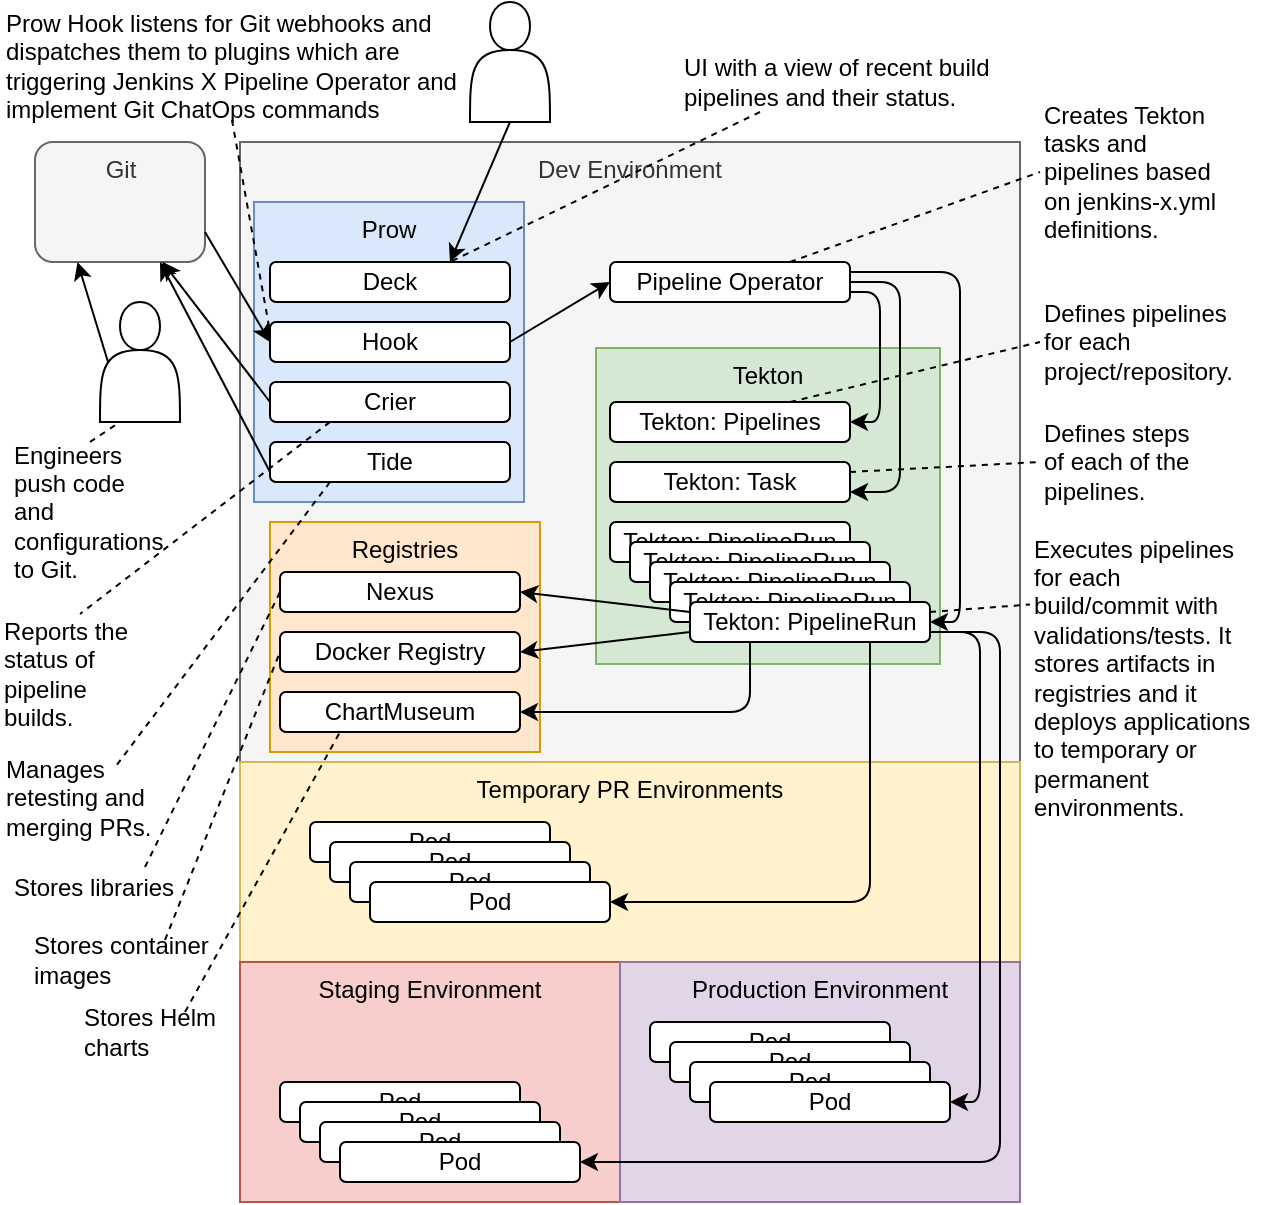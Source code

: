 <mxfile version="10.6.2" type="device"><diagram id="xjwpEXwDKBbFPGSP0DFn" name="Page-1"><mxGraphModel dx="1158" dy="694" grid="1" gridSize="10" guides="1" tooltips="1" connect="1" arrows="1" fold="1" page="1" pageScale="1" pageWidth="850" pageHeight="1100" math="0" shadow="0"><root><mxCell id="0"/><mxCell id="1" parent="0"/><mxCell id="6Nf9DWQ0_xEcAHqXEaaP-56" value="Dev Environment" style="rounded=0;whiteSpace=wrap;html=1;align=center;verticalAlign=top;fillColor=#f5f5f5;strokeColor=#666666;fontColor=#333333;" parent="1" vertex="1"><mxGeometry x="290" y="130" width="390" height="310" as="geometry"/></mxCell><mxCell id="6Nf9DWQ0_xEcAHqXEaaP-100" value="Tekton" style="rounded=0;whiteSpace=wrap;html=1;align=center;verticalAlign=top;fillColor=#d5e8d4;strokeColor=#82b366;" parent="1" vertex="1"><mxGeometry x="468" y="233" width="172" height="158" as="geometry"/></mxCell><mxCell id="6Nf9DWQ0_xEcAHqXEaaP-99" value="Registries" style="rounded=0;whiteSpace=wrap;html=1;align=center;verticalAlign=top;fillColor=#ffe6cc;strokeColor=#d79b00;" parent="1" vertex="1"><mxGeometry x="305" y="320" width="135" height="115" as="geometry"/></mxCell><mxCell id="6Nf9DWQ0_xEcAHqXEaaP-94" value="Prow" style="rounded=0;whiteSpace=wrap;html=1;align=center;verticalAlign=top;fillColor=#dae8fc;strokeColor=#6c8ebf;" parent="1" vertex="1"><mxGeometry x="297" y="160" width="135" height="150" as="geometry"/></mxCell><mxCell id="6Nf9DWQ0_xEcAHqXEaaP-2" value="Hook" style="rounded=1;whiteSpace=wrap;html=1;" parent="1" vertex="1"><mxGeometry x="305" y="220" width="120" height="20" as="geometry"/></mxCell><mxCell id="6Nf9DWQ0_xEcAHqXEaaP-3" value="Git" style="rounded=1;whiteSpace=wrap;html=1;verticalAlign=top;fillColor=#f5f5f5;strokeColor=#666666;fontColor=#333333;" parent="1" vertex="1"><mxGeometry x="187.5" y="130" width="85" height="60" as="geometry"/></mxCell><mxCell id="6Nf9DWQ0_xEcAHqXEaaP-4" value="" style="endArrow=classic;html=1;exitX=0;exitY=0.5;exitDx=0;exitDy=0;entryX=0.75;entryY=1;entryDx=0;entryDy=0;" parent="1" source="6Nf9DWQ0_xEcAHqXEaaP-15" target="6Nf9DWQ0_xEcAHqXEaaP-3" edge="1"><mxGeometry width="50" height="50" relative="1" as="geometry"><mxPoint x="200" y="380" as="sourcePoint"/><mxPoint x="250" y="330" as="targetPoint"/></mxGeometry></mxCell><mxCell id="6Nf9DWQ0_xEcAHqXEaaP-5" value="Reports the status of pipeline builds." style="text;html=1;strokeColor=none;fillColor=none;align=left;verticalAlign=middle;whiteSpace=wrap;rounded=0;" parent="1" vertex="1"><mxGeometry x="170" y="366" width="80" height="60" as="geometry"/></mxCell><mxCell id="6Nf9DWQ0_xEcAHqXEaaP-8" value="Deck" style="rounded=1;whiteSpace=wrap;html=1;" parent="1" vertex="1"><mxGeometry x="305" y="190" width="120" height="20" as="geometry"/></mxCell><mxCell id="6Nf9DWQ0_xEcAHqXEaaP-9" value="" style="shape=actor;whiteSpace=wrap;html=1;" parent="1" vertex="1"><mxGeometry x="405" y="60" width="40" height="60" as="geometry"/></mxCell><mxCell id="6Nf9DWQ0_xEcAHqXEaaP-10" value="" style="endArrow=classic;html=1;exitX=0.5;exitY=1;exitDx=0;exitDy=0;entryX=0.75;entryY=0;entryDx=0;entryDy=0;" parent="1" source="6Nf9DWQ0_xEcAHqXEaaP-9" target="6Nf9DWQ0_xEcAHqXEaaP-8" edge="1"><mxGeometry width="50" height="50" relative="1" as="geometry"><mxPoint x="440" y="140" as="sourcePoint"/><mxPoint x="490" y="90" as="targetPoint"/></mxGeometry></mxCell><mxCell id="6Nf9DWQ0_xEcAHqXEaaP-11" value="&lt;div&gt;&lt;span&gt;UI with a view of recent build pipelines and their status.&lt;/span&gt;&lt;/div&gt;" style="text;html=1;strokeColor=none;fillColor=none;align=left;verticalAlign=middle;whiteSpace=wrap;rounded=0;" parent="1" vertex="1"><mxGeometry x="510" y="85" width="160" height="30" as="geometry"/></mxCell><mxCell id="6Nf9DWQ0_xEcAHqXEaaP-14" value="" style="endArrow=none;dashed=1;html=1;exitX=0.25;exitY=1;exitDx=0;exitDy=0;entryX=0.75;entryY=0;entryDx=0;entryDy=0;" parent="1" source="6Nf9DWQ0_xEcAHqXEaaP-11" target="6Nf9DWQ0_xEcAHqXEaaP-8" edge="1"><mxGeometry width="50" height="50" relative="1" as="geometry"><mxPoint x="710" y="120" as="sourcePoint"/><mxPoint x="380" y="150" as="targetPoint"/></mxGeometry></mxCell><mxCell id="6Nf9DWQ0_xEcAHqXEaaP-15" value="Crier" style="rounded=1;whiteSpace=wrap;html=1;" parent="1" vertex="1"><mxGeometry x="305" y="250" width="120" height="20" as="geometry"/></mxCell><mxCell id="6Nf9DWQ0_xEcAHqXEaaP-16" value="Prow Hook listens for Git webhooks and dispatches them to plugins which are triggering Jenkins X Pipeline Operator and implement Git ChatOps commands&lt;br&gt;" style="text;html=1;strokeColor=none;fillColor=none;align=left;verticalAlign=middle;whiteSpace=wrap;rounded=0;" parent="1" vertex="1"><mxGeometry x="171" y="64" width="230" height="55" as="geometry"/></mxCell><mxCell id="6Nf9DWQ0_xEcAHqXEaaP-17" value="" style="endArrow=none;dashed=1;html=1;exitX=0.5;exitY=1;exitDx=0;exitDy=0;entryX=0;entryY=0.25;entryDx=0;entryDy=0;" parent="1" source="6Nf9DWQ0_xEcAHqXEaaP-16" target="6Nf9DWQ0_xEcAHqXEaaP-2" edge="1"><mxGeometry width="50" height="50" relative="1" as="geometry"><mxPoint x="480" y="125" as="sourcePoint"/><mxPoint x="240" y="200" as="targetPoint"/></mxGeometry></mxCell><mxCell id="6Nf9DWQ0_xEcAHqXEaaP-18" value="" style="endArrow=classic;html=1;exitX=1;exitY=0.75;exitDx=0;exitDy=0;entryX=0;entryY=0.5;entryDx=0;entryDy=0;" parent="1" source="6Nf9DWQ0_xEcAHqXEaaP-3" target="6Nf9DWQ0_xEcAHqXEaaP-2" edge="1"><mxGeometry width="50" height="50" relative="1" as="geometry"><mxPoint x="240" y="200" as="sourcePoint"/><mxPoint x="290" y="150" as="targetPoint"/></mxGeometry></mxCell><mxCell id="6Nf9DWQ0_xEcAHqXEaaP-20" value="ChartMuseum" style="rounded=1;whiteSpace=wrap;html=1;" parent="1" vertex="1"><mxGeometry x="310" y="405" width="120" height="20" as="geometry"/></mxCell><mxCell id="6Nf9DWQ0_xEcAHqXEaaP-21" value="&lt;div&gt;&lt;span&gt;Stores Helm charts&lt;/span&gt;&lt;/div&gt;" style="text;html=1;strokeColor=none;fillColor=none;align=left;verticalAlign=middle;whiteSpace=wrap;rounded=0;" parent="1" vertex="1"><mxGeometry x="210" y="565" width="70" height="20" as="geometry"/></mxCell><mxCell id="6Nf9DWQ0_xEcAHqXEaaP-23" value="Docker Registry" style="rounded=1;whiteSpace=wrap;html=1;" parent="1" vertex="1"><mxGeometry x="310" y="375" width="120" height="20" as="geometry"/></mxCell><mxCell id="6Nf9DWQ0_xEcAHqXEaaP-24" value="&lt;div&gt;&lt;span&gt;Stores container images&lt;/span&gt;&lt;/div&gt;" style="text;html=1;strokeColor=none;fillColor=none;align=left;verticalAlign=middle;whiteSpace=wrap;rounded=0;" parent="1" vertex="1"><mxGeometry x="185" y="529" width="90" height="20" as="geometry"/></mxCell><mxCell id="6Nf9DWQ0_xEcAHqXEaaP-25" value="" style="endArrow=none;dashed=1;html=1;exitX=0.75;exitY=0;exitDx=0;exitDy=0;entryX=0;entryY=0.5;entryDx=0;entryDy=0;" parent="1" source="6Nf9DWQ0_xEcAHqXEaaP-24" target="6Nf9DWQ0_xEcAHqXEaaP-23" edge="1"><mxGeometry width="50" height="50" relative="1" as="geometry"><mxPoint x="510" y="425" as="sourcePoint"/><mxPoint x="110" y="395" as="targetPoint"/></mxGeometry></mxCell><mxCell id="6Nf9DWQ0_xEcAHqXEaaP-26" value="Pipeline Operator" style="rounded=1;whiteSpace=wrap;html=1;" parent="1" vertex="1"><mxGeometry x="475" y="190" width="120" height="20" as="geometry"/></mxCell><mxCell id="6Nf9DWQ0_xEcAHqXEaaP-27" value="" style="endArrow=classic;html=1;exitX=1;exitY=0.5;exitDx=0;exitDy=0;entryX=0;entryY=0.5;entryDx=0;entryDy=0;" parent="1" source="6Nf9DWQ0_xEcAHqXEaaP-2" target="6Nf9DWQ0_xEcAHqXEaaP-26" edge="1"><mxGeometry width="50" height="50" relative="1" as="geometry"><mxPoint x="190" y="450" as="sourcePoint"/><mxPoint x="240" y="400" as="targetPoint"/></mxGeometry></mxCell><mxCell id="6Nf9DWQ0_xEcAHqXEaaP-28" value="&lt;div&gt;&lt;span&gt;Creates Tekton tasks and pipelines based on jenkins-x.yml definitions.&lt;/span&gt;&lt;/div&gt;" style="text;html=1;strokeColor=none;fillColor=none;align=left;verticalAlign=middle;whiteSpace=wrap;rounded=0;" parent="1" vertex="1"><mxGeometry x="690" y="110" width="100" height="70" as="geometry"/></mxCell><mxCell id="6Nf9DWQ0_xEcAHqXEaaP-31" value="" style="endArrow=none;dashed=1;html=1;exitX=0.75;exitY=0;exitDx=0;exitDy=0;entryX=0;entryY=0.5;entryDx=0;entryDy=0;" parent="1" source="6Nf9DWQ0_xEcAHqXEaaP-26" target="6Nf9DWQ0_xEcAHqXEaaP-28" edge="1"><mxGeometry width="50" height="50" relative="1" as="geometry"><mxPoint x="720" y="470" as="sourcePoint"/><mxPoint x="640" y="440" as="targetPoint"/></mxGeometry></mxCell><mxCell id="6Nf9DWQ0_xEcAHqXEaaP-33" value="Tekton: Pipelines" style="rounded=1;whiteSpace=wrap;html=1;" parent="1" vertex="1"><mxGeometry x="475" y="260" width="120" height="20" as="geometry"/></mxCell><mxCell id="6Nf9DWQ0_xEcAHqXEaaP-34" value="Tekton: Task" style="rounded=1;whiteSpace=wrap;html=1;" parent="1" vertex="1"><mxGeometry x="475" y="290" width="120" height="20" as="geometry"/></mxCell><mxCell id="6Nf9DWQ0_xEcAHqXEaaP-35" value="Tekton: PipelineRun" style="rounded=1;whiteSpace=wrap;html=1;" parent="1" vertex="1"><mxGeometry x="475" y="320" width="120" height="20" as="geometry"/></mxCell><mxCell id="6Nf9DWQ0_xEcAHqXEaaP-39" value="Tekton: PipelineRun" style="rounded=1;whiteSpace=wrap;html=1;" parent="1" vertex="1"><mxGeometry x="485" y="330" width="120" height="20" as="geometry"/></mxCell><mxCell id="6Nf9DWQ0_xEcAHqXEaaP-40" value="Tekton: PipelineRun" style="rounded=1;whiteSpace=wrap;html=1;" parent="1" vertex="1"><mxGeometry x="495" y="340" width="120" height="20" as="geometry"/></mxCell><mxCell id="6Nf9DWQ0_xEcAHqXEaaP-41" value="Tekton: PipelineRun" style="rounded=1;whiteSpace=wrap;html=1;" parent="1" vertex="1"><mxGeometry x="505" y="350" width="120" height="20" as="geometry"/></mxCell><mxCell id="6Nf9DWQ0_xEcAHqXEaaP-42" value="Tekton: PipelineRun" style="rounded=1;whiteSpace=wrap;html=1;" parent="1" vertex="1"><mxGeometry x="515" y="360" width="120" height="20" as="geometry"/></mxCell><mxCell id="6Nf9DWQ0_xEcAHqXEaaP-43" value="" style="endArrow=classic;html=1;exitX=1;exitY=0.5;exitDx=0;exitDy=0;entryX=1;entryY=0.75;entryDx=0;entryDy=0;" parent="1" source="6Nf9DWQ0_xEcAHqXEaaP-26" target="6Nf9DWQ0_xEcAHqXEaaP-34" edge="1"><mxGeometry width="50" height="50" relative="1" as="geometry"><mxPoint x="180" y="450" as="sourcePoint"/><mxPoint x="230" y="400" as="targetPoint"/><Array as="points"><mxPoint x="620" y="200"/><mxPoint x="620" y="305"/></Array></mxGeometry></mxCell><mxCell id="6Nf9DWQ0_xEcAHqXEaaP-44" value="" style="endArrow=classic;html=1;exitX=1;exitY=0.75;exitDx=0;exitDy=0;entryX=1;entryY=0.5;entryDx=0;entryDy=0;" parent="1" source="6Nf9DWQ0_xEcAHqXEaaP-26" target="6Nf9DWQ0_xEcAHqXEaaP-33" edge="1"><mxGeometry width="50" height="50" relative="1" as="geometry"><mxPoint x="605" y="205" as="sourcePoint"/><mxPoint x="605" y="315" as="targetPoint"/><Array as="points"><mxPoint x="610" y="205"/><mxPoint x="610" y="270"/></Array></mxGeometry></mxCell><mxCell id="6Nf9DWQ0_xEcAHqXEaaP-46" value="" style="endArrow=classic;html=1;exitX=1;exitY=0.25;exitDx=0;exitDy=0;entryX=1;entryY=0.5;entryDx=0;entryDy=0;" parent="1" source="6Nf9DWQ0_xEcAHqXEaaP-26" target="6Nf9DWQ0_xEcAHqXEaaP-42" edge="1"><mxGeometry width="50" height="50" relative="1" as="geometry"><mxPoint x="720" y="300" as="sourcePoint"/><mxPoint x="220" y="400" as="targetPoint"/><Array as="points"><mxPoint x="650" y="195"/><mxPoint x="650" y="370"/></Array></mxGeometry></mxCell><mxCell id="6Nf9DWQ0_xEcAHqXEaaP-50" value="Tide" style="rounded=1;whiteSpace=wrap;html=1;" parent="1" vertex="1"><mxGeometry x="305" y="280" width="120" height="20" as="geometry"/></mxCell><mxCell id="6Nf9DWQ0_xEcAHqXEaaP-51" value="&lt;div&gt;Manages retesting and merging PRs.&lt;/div&gt;" style="text;html=1;strokeColor=none;fillColor=none;align=left;verticalAlign=middle;whiteSpace=wrap;rounded=0;" parent="1" vertex="1"><mxGeometry x="171" y="443" width="75" height="30" as="geometry"/></mxCell><mxCell id="6Nf9DWQ0_xEcAHqXEaaP-53" value="Nexus" style="rounded=1;whiteSpace=wrap;html=1;" parent="1" vertex="1"><mxGeometry x="310" y="345" width="120" height="20" as="geometry"/></mxCell><mxCell id="6Nf9DWQ0_xEcAHqXEaaP-54" value="&lt;div&gt;&lt;span&gt;Stores libraries&lt;/span&gt;&lt;/div&gt;" style="text;html=1;strokeColor=none;fillColor=none;align=left;verticalAlign=middle;whiteSpace=wrap;rounded=0;" parent="1" vertex="1"><mxGeometry x="175" y="492.5" width="90" height="20" as="geometry"/></mxCell><mxCell id="6Nf9DWQ0_xEcAHqXEaaP-55" value="" style="endArrow=none;dashed=1;html=1;exitX=0.75;exitY=0;exitDx=0;exitDy=0;entryX=0;entryY=0.5;entryDx=0;entryDy=0;" parent="1" source="6Nf9DWQ0_xEcAHqXEaaP-54" target="6Nf9DWQ0_xEcAHqXEaaP-53" edge="1"><mxGeometry width="50" height="50" relative="1" as="geometry"><mxPoint x="520" y="435" as="sourcePoint"/><mxPoint x="440" y="405" as="targetPoint"/></mxGeometry></mxCell><mxCell id="6Nf9DWQ0_xEcAHqXEaaP-58" value="Temporary PR Environments" style="rounded=0;whiteSpace=wrap;html=1;align=center;verticalAlign=top;fillColor=#fff2cc;strokeColor=#d6b656;" parent="1" vertex="1"><mxGeometry x="290" y="440" width="390" height="100" as="geometry"/></mxCell><mxCell id="6Nf9DWQ0_xEcAHqXEaaP-61" value="&lt;div&gt;&lt;span&gt;Defines pipelines for each project/repository.&lt;/span&gt;&lt;/div&gt;" style="text;html=1;strokeColor=none;fillColor=none;align=left;verticalAlign=middle;whiteSpace=wrap;rounded=0;" parent="1" vertex="1"><mxGeometry x="690" y="210" width="100" height="40" as="geometry"/></mxCell><mxCell id="6Nf9DWQ0_xEcAHqXEaaP-62" value="" style="endArrow=none;dashed=1;html=1;exitX=0.75;exitY=0;exitDx=0;exitDy=0;entryX=0;entryY=0.5;entryDx=0;entryDy=0;" parent="1" source="6Nf9DWQ0_xEcAHqXEaaP-33" target="6Nf9DWQ0_xEcAHqXEaaP-61" edge="1"><mxGeometry width="50" height="50" relative="1" as="geometry"><mxPoint x="575" y="200" as="sourcePoint"/><mxPoint x="700" y="170" as="targetPoint"/></mxGeometry></mxCell><mxCell id="6Nf9DWQ0_xEcAHqXEaaP-64" value="&lt;div&gt;&lt;span&gt;Defines steps of each of the pipelines.&lt;/span&gt;&lt;/div&gt;" style="text;html=1;strokeColor=none;fillColor=none;align=left;verticalAlign=middle;whiteSpace=wrap;rounded=0;" parent="1" vertex="1"><mxGeometry x="690" y="270" width="80" height="40" as="geometry"/></mxCell><mxCell id="6Nf9DWQ0_xEcAHqXEaaP-65" value="" style="endArrow=none;dashed=1;html=1;exitX=1;exitY=0.25;exitDx=0;exitDy=0;entryX=0;entryY=0.5;entryDx=0;entryDy=0;" parent="1" source="6Nf9DWQ0_xEcAHqXEaaP-34" target="6Nf9DWQ0_xEcAHqXEaaP-64" edge="1"><mxGeometry width="50" height="50" relative="1" as="geometry"><mxPoint x="575" y="270" as="sourcePoint"/><mxPoint x="700" y="240" as="targetPoint"/></mxGeometry></mxCell><mxCell id="6Nf9DWQ0_xEcAHqXEaaP-66" value="&lt;div&gt;&lt;span&gt;Executes pipelines for each build/commit with validations/tests. It stores artifacts in registries and it deploys applications to temporary or permanent environments.&lt;/span&gt;&lt;/div&gt;" style="text;html=1;strokeColor=none;fillColor=none;align=left;verticalAlign=middle;whiteSpace=wrap;rounded=0;" parent="1" vertex="1"><mxGeometry x="685" y="325" width="115" height="145" as="geometry"/></mxCell><mxCell id="6Nf9DWQ0_xEcAHqXEaaP-67" value="" style="endArrow=none;dashed=1;html=1;exitX=1;exitY=0.25;exitDx=0;exitDy=0;entryX=0;entryY=0.25;entryDx=0;entryDy=0;" parent="1" source="6Nf9DWQ0_xEcAHqXEaaP-42" target="6Nf9DWQ0_xEcAHqXEaaP-66" edge="1"><mxGeometry width="50" height="50" relative="1" as="geometry"><mxPoint x="605" y="305" as="sourcePoint"/><mxPoint x="700" y="300" as="targetPoint"/></mxGeometry></mxCell><mxCell id="6Nf9DWQ0_xEcAHqXEaaP-68" value="" style="endArrow=classic;html=1;exitX=0.75;exitY=1;exitDx=0;exitDy=0;entryX=1;entryY=0.5;entryDx=0;entryDy=0;" parent="1" source="6Nf9DWQ0_xEcAHqXEaaP-42" target="6Nf9DWQ0_xEcAHqXEaaP-76" edge="1"><mxGeometry width="50" height="50" relative="1" as="geometry"><mxPoint x="760" y="480" as="sourcePoint"/><mxPoint x="810" y="430" as="targetPoint"/><Array as="points"><mxPoint x="605" y="510"/></Array></mxGeometry></mxCell><mxCell id="6Nf9DWQ0_xEcAHqXEaaP-73" value="Pod" style="rounded=1;whiteSpace=wrap;html=1;" parent="1" vertex="1"><mxGeometry x="325" y="470" width="120" height="20" as="geometry"/></mxCell><mxCell id="6Nf9DWQ0_xEcAHqXEaaP-74" value="Pod" style="rounded=1;whiteSpace=wrap;html=1;" parent="1" vertex="1"><mxGeometry x="335" y="480" width="120" height="20" as="geometry"/></mxCell><mxCell id="6Nf9DWQ0_xEcAHqXEaaP-75" value="Pod" style="rounded=1;whiteSpace=wrap;html=1;" parent="1" vertex="1"><mxGeometry x="345" y="490" width="120" height="20" as="geometry"/></mxCell><mxCell id="6Nf9DWQ0_xEcAHqXEaaP-76" value="Pod" style="rounded=1;whiteSpace=wrap;html=1;" parent="1" vertex="1"><mxGeometry x="355" y="500" width="120" height="20" as="geometry"/></mxCell><mxCell id="6Nf9DWQ0_xEcAHqXEaaP-77" value="Staging Environment" style="rounded=0;whiteSpace=wrap;html=1;align=center;verticalAlign=top;fillColor=#f8cecc;strokeColor=#b85450;" parent="1" vertex="1"><mxGeometry x="290" y="540" width="190" height="120" as="geometry"/></mxCell><mxCell id="6Nf9DWQ0_xEcAHqXEaaP-78" value="Production Environment" style="rounded=0;whiteSpace=wrap;html=1;align=center;verticalAlign=top;fillColor=#e1d5e7;strokeColor=#9673a6;" parent="1" vertex="1"><mxGeometry x="480" y="540" width="200" height="120" as="geometry"/></mxCell><mxCell id="6Nf9DWQ0_xEcAHqXEaaP-79" value="Pod" style="rounded=1;whiteSpace=wrap;html=1;" parent="1" vertex="1"><mxGeometry x="310" y="600" width="120" height="20" as="geometry"/></mxCell><mxCell id="6Nf9DWQ0_xEcAHqXEaaP-80" value="Pod" style="rounded=1;whiteSpace=wrap;html=1;" parent="1" vertex="1"><mxGeometry x="320" y="610" width="120" height="20" as="geometry"/></mxCell><mxCell id="6Nf9DWQ0_xEcAHqXEaaP-81" value="Pod" style="rounded=1;whiteSpace=wrap;html=1;" parent="1" vertex="1"><mxGeometry x="330" y="620" width="120" height="20" as="geometry"/></mxCell><mxCell id="6Nf9DWQ0_xEcAHqXEaaP-82" value="Pod" style="rounded=1;whiteSpace=wrap;html=1;" parent="1" vertex="1"><mxGeometry x="340" y="630" width="120" height="20" as="geometry"/></mxCell><mxCell id="6Nf9DWQ0_xEcAHqXEaaP-83" value="Pod" style="rounded=1;whiteSpace=wrap;html=1;" parent="1" vertex="1"><mxGeometry x="495" y="570" width="120" height="20" as="geometry"/></mxCell><mxCell id="6Nf9DWQ0_xEcAHqXEaaP-84" value="Pod" style="rounded=1;whiteSpace=wrap;html=1;" parent="1" vertex="1"><mxGeometry x="505" y="580" width="120" height="20" as="geometry"/></mxCell><mxCell id="6Nf9DWQ0_xEcAHqXEaaP-85" value="Pod" style="rounded=1;whiteSpace=wrap;html=1;" parent="1" vertex="1"><mxGeometry x="515" y="590" width="120" height="20" as="geometry"/></mxCell><mxCell id="6Nf9DWQ0_xEcAHqXEaaP-86" value="Pod" style="rounded=1;whiteSpace=wrap;html=1;" parent="1" vertex="1"><mxGeometry x="525" y="600" width="120" height="20" as="geometry"/></mxCell><mxCell id="6Nf9DWQ0_xEcAHqXEaaP-87" value="" style="endArrow=classic;html=1;exitX=1;exitY=0.75;exitDx=0;exitDy=0;entryX=1;entryY=0.5;entryDx=0;entryDy=0;" parent="1" source="6Nf9DWQ0_xEcAHqXEaaP-42" target="6Nf9DWQ0_xEcAHqXEaaP-86" edge="1"><mxGeometry width="50" height="50" relative="1" as="geometry"><mxPoint x="615" y="390" as="sourcePoint"/><mxPoint x="485" y="520" as="targetPoint"/><Array as="points"><mxPoint x="660" y="375"/><mxPoint x="660" y="610"/></Array></mxGeometry></mxCell><mxCell id="6Nf9DWQ0_xEcAHqXEaaP-88" value="" style="endArrow=classic;html=1;exitX=1;exitY=0.75;exitDx=0;exitDy=0;entryX=1;entryY=0.5;entryDx=0;entryDy=0;" parent="1" source="6Nf9DWQ0_xEcAHqXEaaP-42" target="6Nf9DWQ0_xEcAHqXEaaP-82" edge="1"><mxGeometry width="50" height="50" relative="1" as="geometry"><mxPoint x="640" y="370" as="sourcePoint"/><mxPoint x="655" y="620" as="targetPoint"/><Array as="points"><mxPoint x="670" y="375"/><mxPoint x="670" y="640"/></Array></mxGeometry></mxCell><mxCell id="6Nf9DWQ0_xEcAHqXEaaP-89" value="" style="endArrow=classic;html=1;exitX=0.25;exitY=1;exitDx=0;exitDy=0;entryX=1;entryY=0.5;entryDx=0;entryDy=0;" parent="1" source="6Nf9DWQ0_xEcAHqXEaaP-42" target="6Nf9DWQ0_xEcAHqXEaaP-20" edge="1"><mxGeometry width="50" height="50" relative="1" as="geometry"><mxPoint x="470" y="440" as="sourcePoint"/><mxPoint x="520" y="390" as="targetPoint"/><Array as="points"><mxPoint x="545" y="415"/></Array></mxGeometry></mxCell><mxCell id="6Nf9DWQ0_xEcAHqXEaaP-90" value="" style="endArrow=classic;html=1;exitX=0;exitY=0.75;exitDx=0;exitDy=0;entryX=1;entryY=0.5;entryDx=0;entryDy=0;" parent="1" source="6Nf9DWQ0_xEcAHqXEaaP-42" target="6Nf9DWQ0_xEcAHqXEaaP-23" edge="1"><mxGeometry width="50" height="50" relative="1" as="geometry"><mxPoint x="150" y="600" as="sourcePoint"/><mxPoint x="200" y="550" as="targetPoint"/></mxGeometry></mxCell><mxCell id="6Nf9DWQ0_xEcAHqXEaaP-91" value="" style="endArrow=classic;html=1;exitX=0;exitY=0.25;exitDx=0;exitDy=0;entryX=1;entryY=0.5;entryDx=0;entryDy=0;" parent="1" source="6Nf9DWQ0_xEcAHqXEaaP-42" target="6Nf9DWQ0_xEcAHqXEaaP-53" edge="1"><mxGeometry width="50" height="50" relative="1" as="geometry"><mxPoint x="525" y="385" as="sourcePoint"/><mxPoint x="440" y="395" as="targetPoint"/></mxGeometry></mxCell><mxCell id="6Nf9DWQ0_xEcAHqXEaaP-95" value="" style="shape=actor;whiteSpace=wrap;html=1;" parent="1" vertex="1"><mxGeometry x="220" y="210" width="40" height="60" as="geometry"/></mxCell><mxCell id="6Nf9DWQ0_xEcAHqXEaaP-96" value="" style="endArrow=classic;html=1;exitX=0.1;exitY=0.5;exitDx=0;exitDy=0;entryX=0.25;entryY=1;entryDx=0;entryDy=0;exitPerimeter=0;" parent="1" source="6Nf9DWQ0_xEcAHqXEaaP-95" target="6Nf9DWQ0_xEcAHqXEaaP-3" edge="1"><mxGeometry width="50" height="50" relative="1" as="geometry"><mxPoint x="395" y="100" as="sourcePoint"/><mxPoint x="405" y="200" as="targetPoint"/></mxGeometry></mxCell><mxCell id="6Nf9DWQ0_xEcAHqXEaaP-97" value="Engineers push code and configurations to Git." style="text;html=1;strokeColor=none;fillColor=none;align=left;verticalAlign=middle;whiteSpace=wrap;rounded=0;" parent="1" vertex="1"><mxGeometry x="175" y="280" width="80" height="70" as="geometry"/></mxCell><mxCell id="6Nf9DWQ0_xEcAHqXEaaP-98" value="" style="endArrow=none;dashed=1;html=1;exitX=0.5;exitY=0;exitDx=0;exitDy=0;entryX=0.25;entryY=1;entryDx=0;entryDy=0;" parent="1" source="6Nf9DWQ0_xEcAHqXEaaP-97" target="6Nf9DWQ0_xEcAHqXEaaP-95" edge="1"><mxGeometry width="50" height="50" relative="1" as="geometry"><mxPoint x="20" y="600" as="sourcePoint"/><mxPoint x="70" y="550" as="targetPoint"/></mxGeometry></mxCell><mxCell id="6Nf9DWQ0_xEcAHqXEaaP-22" value="" style="endArrow=none;dashed=1;html=1;exitX=0.75;exitY=0;exitDx=0;exitDy=0;entryX=0.25;entryY=1;entryDx=0;entryDy=0;" parent="1" source="6Nf9DWQ0_xEcAHqXEaaP-21" target="6Nf9DWQ0_xEcAHqXEaaP-20" edge="1"><mxGeometry width="50" height="50" relative="1" as="geometry"><mxPoint x="-110" y="455" as="sourcePoint"/><mxPoint x="-60" y="405" as="targetPoint"/></mxGeometry></mxCell><mxCell id="6Nf9DWQ0_xEcAHqXEaaP-52" value="" style="endArrow=none;dashed=1;html=1;entryX=0.75;entryY=0;entryDx=0;entryDy=0;exitX=0.25;exitY=1;exitDx=0;exitDy=0;" parent="1" source="6Nf9DWQ0_xEcAHqXEaaP-50" target="6Nf9DWQ0_xEcAHqXEaaP-51" edge="1"><mxGeometry width="50" height="50" relative="1" as="geometry"><mxPoint x="345" y="280" as="sourcePoint"/><mxPoint x="230" y="310" as="targetPoint"/></mxGeometry></mxCell><mxCell id="6Nf9DWQ0_xEcAHqXEaaP-6" value="" style="endArrow=none;dashed=1;html=1;entryX=0.5;entryY=0;entryDx=0;entryDy=0;exitX=0.25;exitY=1;exitDx=0;exitDy=0;" parent="1" source="6Nf9DWQ0_xEcAHqXEaaP-15" target="6Nf9DWQ0_xEcAHqXEaaP-5" edge="1"><mxGeometry width="50" height="50" relative="1" as="geometry"><mxPoint x="250" y="240" as="sourcePoint"/><mxPoint x="230" y="340" as="targetPoint"/></mxGeometry></mxCell><mxCell id="CwMiM2DPjANsaQubAwrX-3" value="" style="endArrow=classic;html=1;exitX=0;exitY=0.75;exitDx=0;exitDy=0;" parent="1" source="6Nf9DWQ0_xEcAHqXEaaP-50" edge="1"><mxGeometry width="50" height="50" relative="1" as="geometry"><mxPoint x="315" y="270" as="sourcePoint"/><mxPoint x="250" y="190" as="targetPoint"/></mxGeometry></mxCell></root></mxGraphModel></diagram></mxfile>